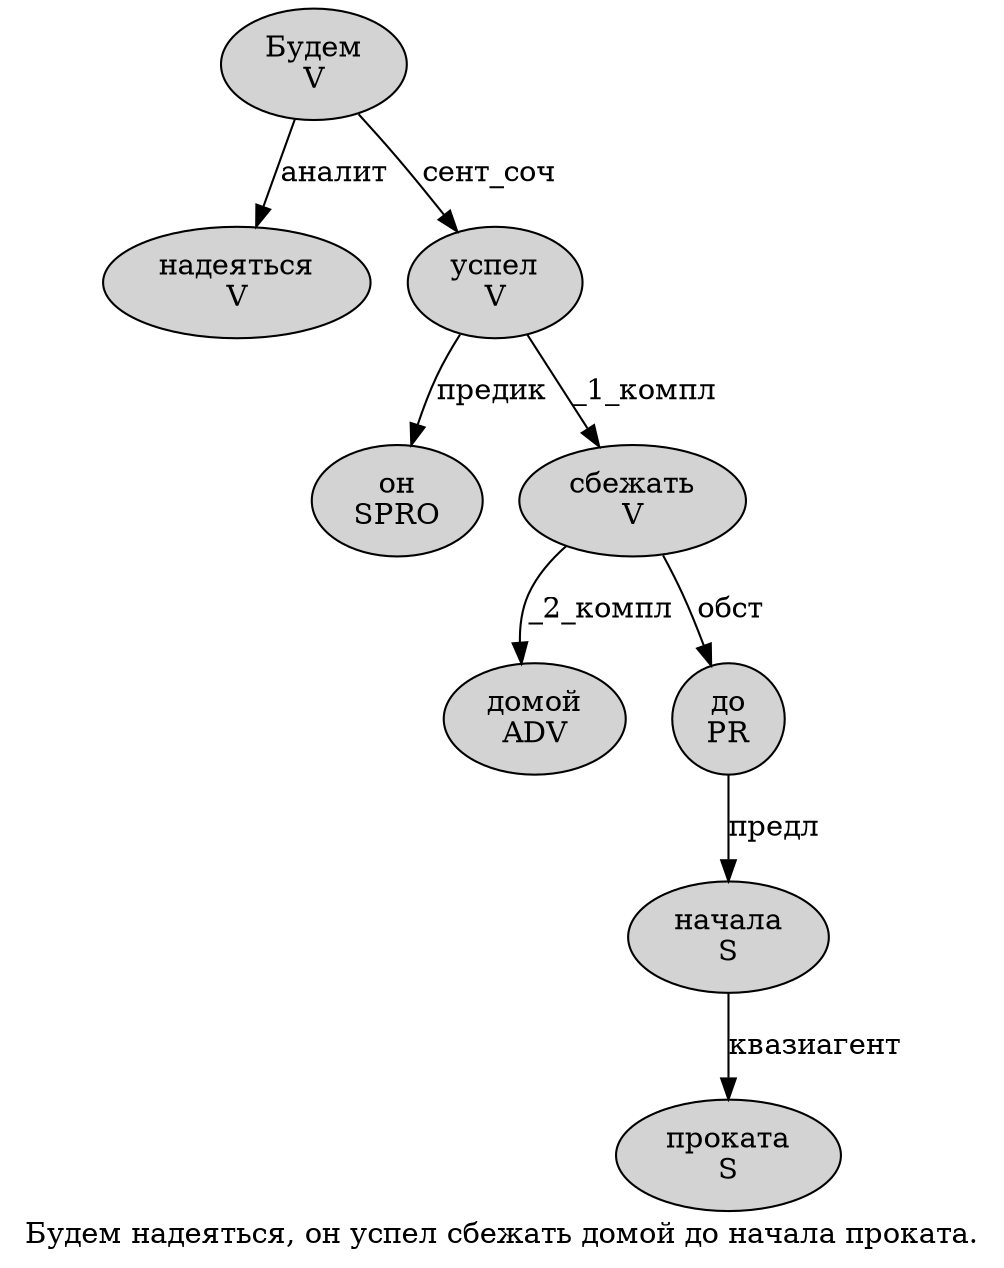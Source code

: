 digraph SENTENCE_2732 {
	graph [label="Будем надеяться, он успел сбежать домой до начала проката."]
	node [style=filled]
		0 [label="Будем
V" color="" fillcolor=lightgray penwidth=1 shape=ellipse]
		1 [label="надеяться
V" color="" fillcolor=lightgray penwidth=1 shape=ellipse]
		3 [label="он
SPRO" color="" fillcolor=lightgray penwidth=1 shape=ellipse]
		4 [label="успел
V" color="" fillcolor=lightgray penwidth=1 shape=ellipse]
		5 [label="сбежать
V" color="" fillcolor=lightgray penwidth=1 shape=ellipse]
		6 [label="домой
ADV" color="" fillcolor=lightgray penwidth=1 shape=ellipse]
		7 [label="до
PR" color="" fillcolor=lightgray penwidth=1 shape=ellipse]
		8 [label="начала
S" color="" fillcolor=lightgray penwidth=1 shape=ellipse]
		9 [label="проката
S" color="" fillcolor=lightgray penwidth=1 shape=ellipse]
			0 -> 1 [label="аналит"]
			0 -> 4 [label="сент_соч"]
			5 -> 6 [label="_2_компл"]
			5 -> 7 [label="обст"]
			4 -> 3 [label="предик"]
			4 -> 5 [label="_1_компл"]
			7 -> 8 [label="предл"]
			8 -> 9 [label="квазиагент"]
}